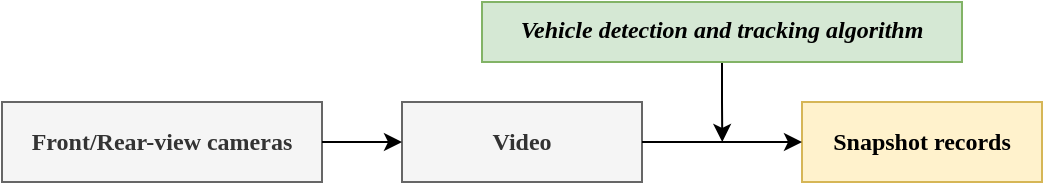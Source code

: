 <mxfile version="15.7.1" type="github">
  <diagram id="HasSQPemCs9GQpOlN9z0" name="Page-1">
    <mxGraphModel dx="981" dy="548" grid="1" gridSize="10" guides="1" tooltips="1" connect="1" arrows="1" fold="1" page="1" pageScale="1" pageWidth="827" pageHeight="1169" math="0" shadow="0">
      <root>
        <mxCell id="0" />
        <mxCell id="1" parent="0" />
        <mxCell id="zy2MzBVvxE0g1TaHPWqj-11" value="" style="group" vertex="1" connectable="0" parent="1">
          <mxGeometry x="120" y="30" width="520" height="90" as="geometry" />
        </mxCell>
        <mxCell id="zy2MzBVvxE0g1TaHPWqj-1" value="&lt;div&gt;&lt;b&gt;&lt;font face=&quot;Comic Sans MS&quot;&gt;Front/R&lt;span&gt;ear-view&amp;nbsp;&lt;/span&gt;&lt;span&gt;cameras&lt;/span&gt;&lt;/font&gt;&lt;/b&gt;&lt;/div&gt;" style="rounded=0;whiteSpace=wrap;html=1;fillColor=#f5f5f5;fontColor=#333333;strokeColor=#666666;" vertex="1" parent="zy2MzBVvxE0g1TaHPWqj-11">
          <mxGeometry y="50" width="160" height="40" as="geometry" />
        </mxCell>
        <mxCell id="zy2MzBVvxE0g1TaHPWqj-2" value="&lt;b&gt;&lt;font face=&quot;Comic Sans MS&quot;&gt;Video&lt;/font&gt;&lt;/b&gt;" style="rounded=0;whiteSpace=wrap;html=1;fillColor=#f5f5f5;fontColor=#333333;strokeColor=#666666;" vertex="1" parent="zy2MzBVvxE0g1TaHPWqj-11">
          <mxGeometry x="200" y="50" width="120" height="40" as="geometry" />
        </mxCell>
        <mxCell id="zy2MzBVvxE0g1TaHPWqj-3" style="edgeStyle=orthogonalEdgeStyle;rounded=0;orthogonalLoop=1;jettySize=auto;html=1;exitX=1;exitY=0.5;exitDx=0;exitDy=0;entryX=0;entryY=0.5;entryDx=0;entryDy=0;" edge="1" parent="zy2MzBVvxE0g1TaHPWqj-11" source="zy2MzBVvxE0g1TaHPWqj-1" target="zy2MzBVvxE0g1TaHPWqj-2">
          <mxGeometry as="geometry" />
        </mxCell>
        <mxCell id="zy2MzBVvxE0g1TaHPWqj-4" value="&lt;div&gt;&lt;b&gt;&lt;font face=&quot;Comic Sans MS&quot;&gt;Snapshot records&lt;/font&gt;&lt;/b&gt;&lt;/div&gt;" style="rounded=0;whiteSpace=wrap;html=1;fillColor=#fff2cc;strokeColor=#d6b656;" vertex="1" parent="zy2MzBVvxE0g1TaHPWqj-11">
          <mxGeometry x="400" y="50" width="120" height="40" as="geometry" />
        </mxCell>
        <mxCell id="zy2MzBVvxE0g1TaHPWqj-7" style="edgeStyle=orthogonalEdgeStyle;rounded=0;orthogonalLoop=1;jettySize=auto;html=1;exitX=1;exitY=0.5;exitDx=0;exitDy=0;entryX=0;entryY=0.5;entryDx=0;entryDy=0;" edge="1" parent="zy2MzBVvxE0g1TaHPWqj-11" source="zy2MzBVvxE0g1TaHPWqj-2" target="zy2MzBVvxE0g1TaHPWqj-4">
          <mxGeometry as="geometry" />
        </mxCell>
        <mxCell id="zy2MzBVvxE0g1TaHPWqj-9" style="edgeStyle=orthogonalEdgeStyle;rounded=0;orthogonalLoop=1;jettySize=auto;html=1;exitX=0.5;exitY=1;exitDx=0;exitDy=0;fontFamily=Comic Sans MS;" edge="1" parent="zy2MzBVvxE0g1TaHPWqj-11" source="zy2MzBVvxE0g1TaHPWqj-8">
          <mxGeometry as="geometry">
            <mxPoint x="360.143" y="70" as="targetPoint" />
          </mxGeometry>
        </mxCell>
        <mxCell id="zy2MzBVvxE0g1TaHPWqj-8" value="&lt;b&gt;&lt;i&gt;&lt;font face=&quot;Comic Sans MS&quot;&gt;Vehicle detection and tracking algorithm&lt;/font&gt;&lt;/i&gt;&lt;/b&gt;" style="text;whiteSpace=wrap;html=1;strokeColor=#82b366;fillColor=#d5e8d4;align=center;" vertex="1" parent="zy2MzBVvxE0g1TaHPWqj-11">
          <mxGeometry x="240" width="240" height="30" as="geometry" />
        </mxCell>
      </root>
    </mxGraphModel>
  </diagram>
</mxfile>

